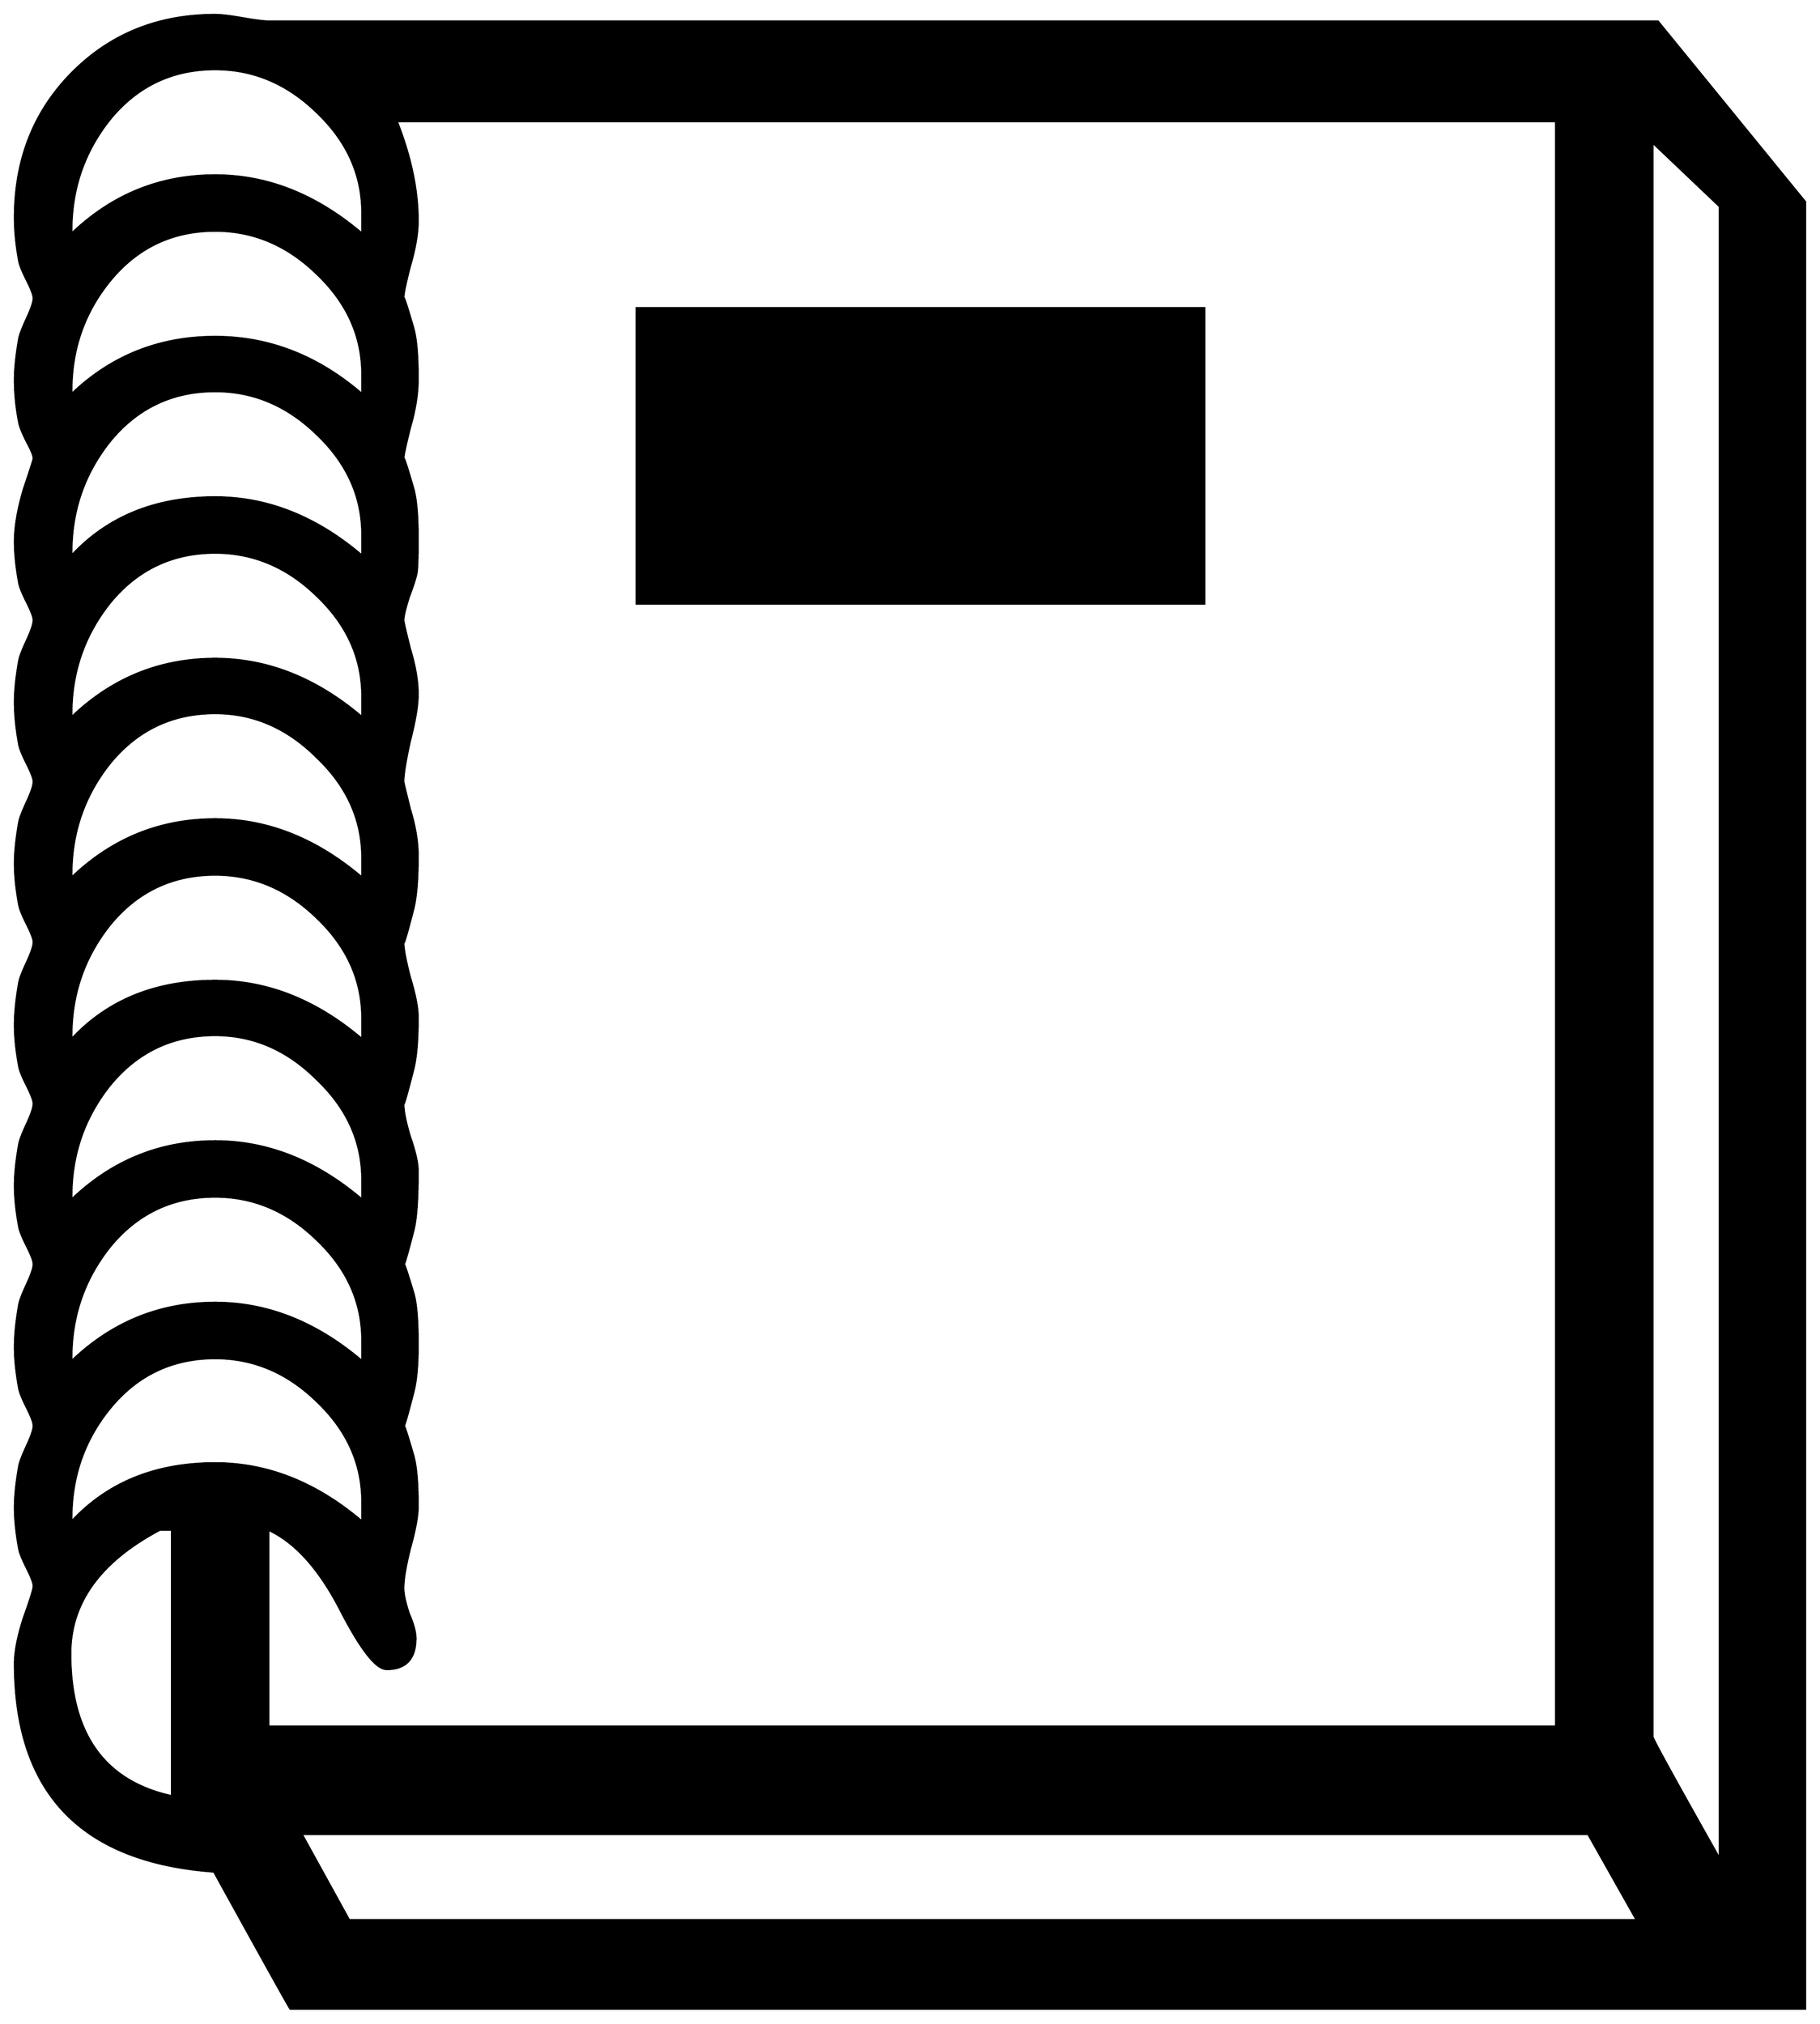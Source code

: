 


\begin{tikzpicture}[y=0.80pt, x=0.80pt, yscale=-1.0, xscale=1.0, inner sep=0pt, outer sep=0pt]
\begin{scope}[shift={(100.0,1719.0)},nonzero rule]
  \path[draw=.,fill=.,line width=1.600pt] (1700.0,306.0) --
    (331.0,306.0) .. controls (327.667,300.667) and (304.667,259.333) ..
    (262.0,182.0) .. controls (142.0,173.333) and (82.0,110.667) ..
    (82.0,-6.0) .. controls (82.0,-16.667) and (84.667,-30.333) ..
    (90.0,-47.0) .. controls (96.0,-63.667) and (99.0,-73.333) ..
    (99.0,-76.0) .. controls (99.0,-78.667) and (97.0,-84.0) ..
    (93.0,-92.0) .. controls (89.0,-100.0) and (86.667,-105.667) ..
    (86.0,-109.0) .. controls (83.333,-123.0) and (82.0,-135.667) ..
    (82.0,-147.0) .. controls (82.0,-157.667) and (83.333,-170.333) ..
    (86.0,-185.0) .. controls (86.667,-188.333) and (89.0,-194.333) ..
    (93.0,-203.0) .. controls (97.0,-211.667) and (99.0,-217.667) ..
    (99.0,-221.0) .. controls (99.0,-223.667) and (97.0,-229.0) ..
    (93.0,-237.0) .. controls (89.0,-245.0) and (86.667,-250.667) ..
    (86.0,-254.0) .. controls (83.333,-268.0) and (82.0,-280.667) ..
    (82.0,-292.0) .. controls (82.0,-303.333) and (83.333,-316.333) ..
    (86.0,-331.0) .. controls (86.667,-334.333) and (89.0,-340.333) ..
    (93.0,-349.0) .. controls (97.0,-357.667) and (99.0,-363.667) ..
    (99.0,-367.0) .. controls (99.0,-369.667) and (97.0,-375.0) ..
    (93.0,-383.0) .. controls (89.0,-391.0) and (86.667,-396.667) ..
    (86.0,-400.0) .. controls (83.333,-414.0) and (82.0,-426.667) ..
    (82.0,-438.0) .. controls (82.0,-448.667) and (83.333,-461.333) ..
    (86.0,-476.0) .. controls (86.667,-479.333) and (89.0,-485.333) ..
    (93.0,-494.0) .. controls (97.0,-502.667) and (99.0,-508.667) ..
    (99.0,-512.0) .. controls (99.0,-514.667) and (97.0,-520.0) ..
    (93.0,-528.0) .. controls (89.0,-536.0) and (86.667,-541.667) ..
    (86.0,-545.0) .. controls (83.333,-559.0) and (82.0,-571.667) ..
    (82.0,-583.0) .. controls (82.0,-594.333) and (83.333,-607.333) ..
    (86.0,-622.0) .. controls (86.667,-625.333) and (89.0,-631.333) ..
    (93.0,-640.0) .. controls (97.0,-648.667) and (99.0,-654.667) ..
    (99.0,-658.0) .. controls (99.0,-660.667) and (97.0,-666.0) ..
    (93.0,-674.0) .. controls (89.0,-682.0) and (86.667,-687.667) ..
    (86.0,-691.0) .. controls (83.333,-705.0) and (82.0,-717.667) ..
    (82.0,-729.0) .. controls (82.0,-739.667) and (83.333,-752.333) ..
    (86.0,-767.0) .. controls (86.667,-770.333) and (89.0,-776.333) ..
    (93.0,-785.0) .. controls (97.0,-793.667) and (99.0,-799.667) ..
    (99.0,-803.0) .. controls (99.0,-805.667) and (97.0,-811.0) ..
    (93.0,-819.0) .. controls (89.0,-827.0) and (86.667,-832.667) ..
    (86.0,-836.0) .. controls (83.333,-850.0) and (82.0,-863.0) ..
    (82.0,-875.0) .. controls (82.0,-885.667) and (83.333,-898.333) ..
    (86.0,-913.0) .. controls (86.667,-916.333) and (89.0,-922.333) ..
    (93.0,-931.0) .. controls (97.0,-939.667) and (99.0,-945.667) ..
    (99.0,-949.0) .. controls (99.0,-951.667) and (97.0,-957.0) ..
    (93.0,-965.0) .. controls (89.0,-973.0) and (86.667,-978.667) ..
    (86.0,-982.0) .. controls (83.333,-996.0) and (82.0,-1008.667)
    .. (82.0,-1020.0) .. controls (82.0,-1033.333) and
    (84.667,-1049.0) .. (90.0,-1067.0) .. controls (96.0,-1085.0)
    and (99.0,-1094.333) .. (99.0,-1095.0) .. controls
    (99.0,-1097.667) and (97.0,-1102.667) .. (93.0,-1110.0) ..
    controls (89.0,-1118.0) and (86.667,-1123.667) .. (86.0,-1127.0)
    .. controls (83.333,-1140.333) and (82.0,-1153.333) ..
    (82.0,-1166.0) .. controls (82.0,-1176.667) and (83.333,-1189.333)
    .. (86.0,-1204.0) .. controls (86.667,-1207.333) and
    (89.0,-1213.333) .. (93.0,-1222.0) .. controls (97.0,-1230.667)
    and (99.0,-1236.667) .. (99.0,-1240.0) .. controls
    (99.0,-1242.667) and (97.0,-1248.0) .. (93.0,-1256.0) ..
    controls (89.0,-1264.0) and (86.667,-1269.667) .. (86.0,-1273.0)
    .. controls (83.333,-1287.0) and (82.0,-1300.333) ..
    (82.0,-1313.0) .. controls (82.0,-1365.0) and (99.0,-1408.333)
    .. (133.0,-1443.0) .. controls (167.667,-1478.333) and
    (211.0,-1496.0) .. (263.0,-1496.0) .. controls
    (268.333,-1496.0) and (276.667,-1495.0) .. (288.0,-1493.0) ..
    controls (299.333,-1491.0) and (307.667,-1490.0) ..
    (313.0,-1490.0) -- (1567.0,-1490.0) -- (1700.0,-1327.0) --
    (1700.0,306.0) -- cycle(1623.0,171.0) -- (1623.0,-1323.0) ..
    controls (1609.667,-1335.667) and (1589.333,-1355.0) ..
    (1562.0,-1381.0) -- (1562.0,60.0) .. controls (1562.0,62.0)
    and (1582.333,99.0) .. (1623.0,171.0) -- cycle(396.0,-1298.0)
    -- (396.0,-1317.0) .. controls (396.0,-1351.667) and
    (382.333,-1382.0) .. (355.0,-1408.0) .. controls
    (328.333,-1434.0) and (297.667,-1447.0) .. (263.0,-1447.0) ..
    controls (224.333,-1447.0) and (192.667,-1432.0) ..
    (168.0,-1402.0) .. controls (144.0,-1372.0) and
    (132.333,-1337.333) .. (133.0,-1298.0) .. controls
    (169.667,-1333.333) and (213.0,-1351.0) .. (263.0,-1351.0) ..
    controls (310.333,-1351.0) and (354.667,-1333.333) ..
    (396.0,-1298.0) -- cycle(1475.0,51.0) -- (1475.0,-1400.0) --
    (427.0,-1400.0) .. controls (439.667,-1368.0) and
    (446.0,-1338.0) .. (446.0,-1310.0) .. controls
    (446.0,-1298.667) and (443.667,-1285.0) .. (439.0,-1269.0) ..
    controls (435.0,-1253.667) and (433.0,-1244.0) ..
    (433.0,-1240.0) .. controls (433.0,-1242.667) and
    (436.0,-1233.667) .. (442.0,-1213.0) .. controls
    (444.667,-1203.667) and (446.0,-1188.333) .. (446.0,-1167.0) ..
    controls (446.0,-1153.667) and (443.667,-1139.0) ..
    (439.0,-1123.0) .. controls (435.0,-1107.0) and
    (433.0,-1097.667) .. (433.0,-1095.0) .. controls
    (433.0,-1097.667) and (436.0,-1088.667) .. (442.0,-1068.0) ..
    controls (444.667,-1058.667) and (446.0,-1043.333) ..
    (446.0,-1022.0) .. controls (446.0,-1006.667) and
    (445.667,-996.667) .. (445.0,-992.0) .. controls (444.333,-988.0)
    and (442.0,-980.667) .. (438.0,-970.0) .. controls
    (434.667,-959.333) and (433.0,-952.333) .. (433.0,-949.0) ..
    controls (433.0,-947.667) and (435.0,-939.0) .. (439.0,-923.0)
    .. controls (443.667,-907.667) and (446.0,-894.0) ..
    (446.0,-882.0) .. controls (446.0,-872.0) and (443.667,-858.0)
    .. (439.0,-840.0) .. controls (435.0,-822.0) and
    (433.0,-809.667) .. (433.0,-803.0) .. controls (433.0,-802.333)
    and (435.0,-794.0) .. (439.0,-778.0) .. controls
    (443.667,-762.667) and (446.0,-748.667) .. (446.0,-736.0) ..
    controls (446.0,-714.667) and (444.667,-698.667) .. (442.0,-688.0)
    .. controls (436.0,-664.667) and (433.0,-654.667) ..
    (433.0,-658.0) .. controls (433.0,-652.0) and (435.0,-641.333)
    .. (439.0,-626.0) .. controls (443.667,-610.667) and
    (446.0,-598.667) .. (446.0,-590.0) .. controls (446.0,-569.333)
    and (444.667,-553.667) .. (442.0,-543.0) .. controls
    (436.0,-519.667) and (433.0,-509.333) .. (433.0,-512.0) ..
    controls (433.0,-505.333) and (435.0,-495.333) .. (439.0,-482.0)
    .. controls (443.667,-468.667) and (446.0,-458.333) ..
    (446.0,-451.0) .. controls (446.0,-425.0) and (444.667,-407.0)
    .. (442.0,-397.0) .. controls (436.0,-373.667) and
    (433.0,-363.667) .. (433.0,-367.0) .. controls (433.0,-369.667)
    and (436.0,-361.0) .. (442.0,-341.0) .. controls
    (444.667,-332.333) and (446.0,-316.667) .. (446.0,-294.0) ..
    controls (446.0,-275.333) and (444.667,-261.0) .. (442.0,-251.0)
    .. controls (436.0,-227.667) and (433.0,-217.667) ..
    (433.0,-221.0) .. controls (433.0,-223.667) and (436.0,-214.667)
    .. (442.0,-194.0) .. controls (444.667,-184.667) and
    (446.0,-169.333) .. (446.0,-148.0) .. controls (446.0,-139.333)
    and (443.667,-126.667) .. (439.0,-110.0) .. controls
    (435.0,-94.0) and (433.0,-82.0) .. (433.0,-74.0) .. controls
    (433.0,-68.667) and (434.667,-61.0) .. (438.0,-51.0) .. controls
    (442.0,-41.667) and (444.0,-34.333) .. (444.0,-29.0) .. controls
    (444.0,-10.333) and (435.333,-1.0) .. (418.0,-1.0) .. controls
    (408.667,-1.0) and (395.0,-18.333) .. (377.0,-53.0) .. controls
    (357.667,-91.0) and (335.667,-115.667) .. (311.0,-127.0) --
    (311.0,51.0) -- (1475.0,51.0) -- cycle(396.0,-1153.0) --
    (396.0,-1171.0) .. controls (396.0,-1205.667) and
    (382.333,-1236.0) .. (355.0,-1262.0) .. controls
    (328.333,-1288.0) and (297.667,-1301.0) .. (263.0,-1301.0) ..
    controls (224.333,-1301.0) and (192.667,-1286.0) ..
    (168.0,-1256.0) .. controls (144.0,-1226.667) and
    (132.333,-1192.333) .. (133.0,-1153.0) .. controls
    (169.0,-1187.667) and (212.333,-1205.0) .. (263.0,-1205.0) ..
    controls (311.667,-1205.0) and (356.0,-1187.667) ..
    (396.0,-1153.0) -- cycle(396.0,-1007.0) -- (396.0,-1026.0)
    .. controls (396.0,-1060.667) and (382.333,-1091.0) ..
    (355.0,-1117.0) .. controls (328.333,-1143.0) and
    (297.667,-1156.0) .. (263.0,-1156.0) .. controls
    (224.333,-1156.0) and (192.667,-1141.0) .. (168.0,-1111.0) ..
    controls (144.0,-1081.0) and (132.333,-1046.333) ..
    (133.0,-1007.0) .. controls (165.667,-1042.333) and
    (209.0,-1060.0) .. (263.0,-1060.0) .. controls
    (310.333,-1060.0) and (354.667,-1042.333) .. (396.0,-1007.0) --
    cycle(396.0,-861.0) -- (396.0,-880.0) .. controls
    (396.0,-914.667) and (382.333,-945.0) .. (355.0,-971.0) ..
    controls (328.333,-997.0) and (297.667,-1010.0) ..
    (263.0,-1010.0) .. controls (224.333,-1010.0) and
    (192.667,-995.0) .. (168.0,-965.0) .. controls (144.0,-935.0)
    and (132.333,-900.333) .. (133.0,-861.0) .. controls
    (169.667,-896.333) and (213.0,-914.0) .. (263.0,-914.0) ..
    controls (310.333,-914.0) and (354.667,-896.333) .. (396.0,-861.0)
    -- cycle(396.0,-716.0) -- (396.0,-734.0) .. controls
    (396.0,-768.667) and (382.333,-799.0) .. (355.0,-825.0) ..
    controls (328.333,-851.667) and (297.667,-865.0) .. (263.0,-865.0)
    .. controls (224.333,-865.0) and (192.667,-850.0) ..
    (168.0,-820.0) .. controls (144.0,-790.0) and (132.333,-755.333)
    .. (133.0,-716.0) .. controls (169.667,-751.333) and
    (213.0,-769.0) .. (263.0,-769.0) .. controls (310.333,-769.0)
    and (354.667,-751.333) .. (396.0,-716.0) -- cycle(396.0,-570.0)
    -- (396.0,-589.0) .. controls (396.0,-623.667) and
    (382.333,-654.0) .. (355.0,-680.0) .. controls (328.333,-706.0)
    and (297.667,-719.0) .. (263.0,-719.0) .. controls
    (224.333,-719.0) and (192.667,-704.0) .. (168.0,-674.0) ..
    controls (144.0,-644.0) and (132.333,-609.333) .. (133.0,-570.0)
    .. controls (165.667,-605.333) and (209.0,-623.0) ..
    (263.0,-623.0) .. controls (310.333,-623.0) and (354.667,-605.333)
    .. (396.0,-570.0) -- cycle(396.0,-425.0) -- (396.0,-443.0)
    .. controls (396.0,-477.667) and (382.333,-508.0) ..
    (355.0,-534.0) .. controls (328.333,-560.667) and (297.667,-574.0)
    .. (263.0,-574.0) .. controls (224.333,-574.0) and
    (192.667,-559.0) .. (168.0,-529.0) .. controls (144.0,-499.0)
    and (132.333,-464.333) .. (133.0,-425.0) .. controls
    (169.667,-460.333) and (213.0,-478.0) .. (263.0,-478.0) ..
    controls (310.333,-478.0) and (354.667,-460.333) .. (396.0,-425.0)
    -- cycle(1548.0,226.0) -- (1504.0,148.0) -- (341.0,148.0) --
    (384.0,226.0) -- (1548.0,226.0) -- cycle(396.0,-279.0) --
    (396.0,-298.0) .. controls (396.0,-332.667) and (382.333,-363.0)
    .. (355.0,-389.0) .. controls (328.333,-415.0) and
    (297.667,-428.0) .. (263.0,-428.0) .. controls (224.333,-428.0)
    and (192.667,-413.0) .. (168.0,-383.0) .. controls
    (144.0,-353.0) and (132.333,-318.333) .. (133.0,-279.0) ..
    controls (169.667,-314.333) and (213.0,-332.0) .. (263.0,-332.0)
    .. controls (310.333,-332.0) and (354.667,-314.333) ..
    (396.0,-279.0) -- cycle(396.0,-134.0) -- (396.0,-152.0) ..
    controls (396.0,-186.667) and (382.333,-217.0) .. (355.0,-243.0)
    .. controls (328.333,-269.0) and (297.667,-282.0) ..
    (263.0,-282.0) .. controls (224.333,-282.0) and (192.667,-267.0)
    .. (168.0,-237.0) .. controls (144.0,-207.667) and
    (132.333,-173.333) .. (133.0,-134.0) .. controls (165.667,-169.333)
    and (209.0,-187.0) .. (263.0,-187.0) .. controls
    (310.333,-187.0) and (354.667,-169.333) .. (396.0,-134.0) --
    cycle(224.0,114.0) -- (224.0,-127.0) -- (213.0,-127.0) ..
    controls (159.0,-98.333) and (132.0,-61.0) .. (132.0,-15.0) ..
    controls (132.0,57.667) and (162.667,100.667) .. (224.0,114.0) --
    cycle(1157.0,-964.0) -- (644.0,-964.0) -- (644.0,-1231.0) --
    (1157.0,-1231.0) -- (1157.0,-964.0) -- cycle;
\end{scope}

\end{tikzpicture}

